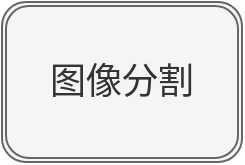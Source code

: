 <mxfile version="13.6.5" type="github">
  <diagram id="HR_QdrEKdC9s5gLF1wjv" name="Page-1">
    <mxGraphModel dx="1424" dy="725" grid="1" gridSize="10" guides="1" tooltips="1" connect="1" arrows="1" fold="1" page="1" pageScale="1" pageWidth="827" pageHeight="1169" math="0" shadow="0">
      <root>
        <mxCell id="0" />
        <mxCell id="1" parent="0" />
        <mxCell id="2kKz0QvdjKCaH95TL-t1-1" value="&lt;font style=&quot;font-size: 18px&quot;&gt;图像分割&lt;/font&gt;" style="shape=ext;double=1;rounded=1;whiteSpace=wrap;html=1;fillColor=#f5f5f5;strokeColor=#666666;fontColor=#333333;" parent="1" vertex="1">
          <mxGeometry x="290" y="30" width="120" height="80" as="geometry" />
        </mxCell>
      </root>
    </mxGraphModel>
  </diagram>
</mxfile>

